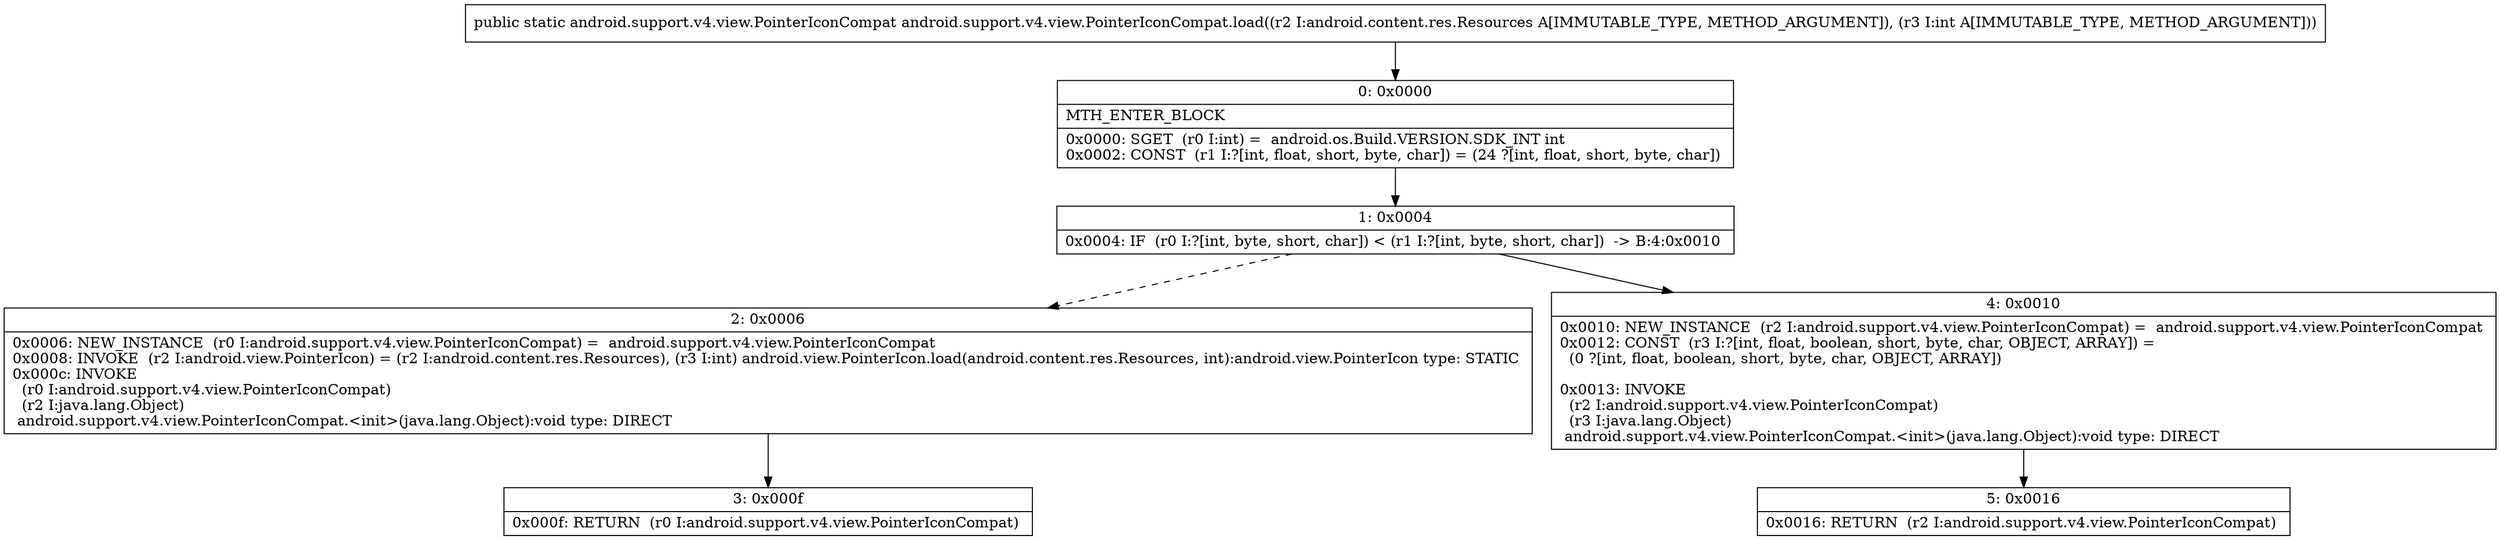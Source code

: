 digraph "CFG forandroid.support.v4.view.PointerIconCompat.load(Landroid\/content\/res\/Resources;I)Landroid\/support\/v4\/view\/PointerIconCompat;" {
Node_0 [shape=record,label="{0\:\ 0x0000|MTH_ENTER_BLOCK\l|0x0000: SGET  (r0 I:int) =  android.os.Build.VERSION.SDK_INT int \l0x0002: CONST  (r1 I:?[int, float, short, byte, char]) = (24 ?[int, float, short, byte, char]) \l}"];
Node_1 [shape=record,label="{1\:\ 0x0004|0x0004: IF  (r0 I:?[int, byte, short, char]) \< (r1 I:?[int, byte, short, char])  \-\> B:4:0x0010 \l}"];
Node_2 [shape=record,label="{2\:\ 0x0006|0x0006: NEW_INSTANCE  (r0 I:android.support.v4.view.PointerIconCompat) =  android.support.v4.view.PointerIconCompat \l0x0008: INVOKE  (r2 I:android.view.PointerIcon) = (r2 I:android.content.res.Resources), (r3 I:int) android.view.PointerIcon.load(android.content.res.Resources, int):android.view.PointerIcon type: STATIC \l0x000c: INVOKE  \l  (r0 I:android.support.v4.view.PointerIconCompat)\l  (r2 I:java.lang.Object)\l android.support.v4.view.PointerIconCompat.\<init\>(java.lang.Object):void type: DIRECT \l}"];
Node_3 [shape=record,label="{3\:\ 0x000f|0x000f: RETURN  (r0 I:android.support.v4.view.PointerIconCompat) \l}"];
Node_4 [shape=record,label="{4\:\ 0x0010|0x0010: NEW_INSTANCE  (r2 I:android.support.v4.view.PointerIconCompat) =  android.support.v4.view.PointerIconCompat \l0x0012: CONST  (r3 I:?[int, float, boolean, short, byte, char, OBJECT, ARRAY]) = \l  (0 ?[int, float, boolean, short, byte, char, OBJECT, ARRAY])\l \l0x0013: INVOKE  \l  (r2 I:android.support.v4.view.PointerIconCompat)\l  (r3 I:java.lang.Object)\l android.support.v4.view.PointerIconCompat.\<init\>(java.lang.Object):void type: DIRECT \l}"];
Node_5 [shape=record,label="{5\:\ 0x0016|0x0016: RETURN  (r2 I:android.support.v4.view.PointerIconCompat) \l}"];
MethodNode[shape=record,label="{public static android.support.v4.view.PointerIconCompat android.support.v4.view.PointerIconCompat.load((r2 I:android.content.res.Resources A[IMMUTABLE_TYPE, METHOD_ARGUMENT]), (r3 I:int A[IMMUTABLE_TYPE, METHOD_ARGUMENT])) }"];
MethodNode -> Node_0;
Node_0 -> Node_1;
Node_1 -> Node_2[style=dashed];
Node_1 -> Node_4;
Node_2 -> Node_3;
Node_4 -> Node_5;
}

